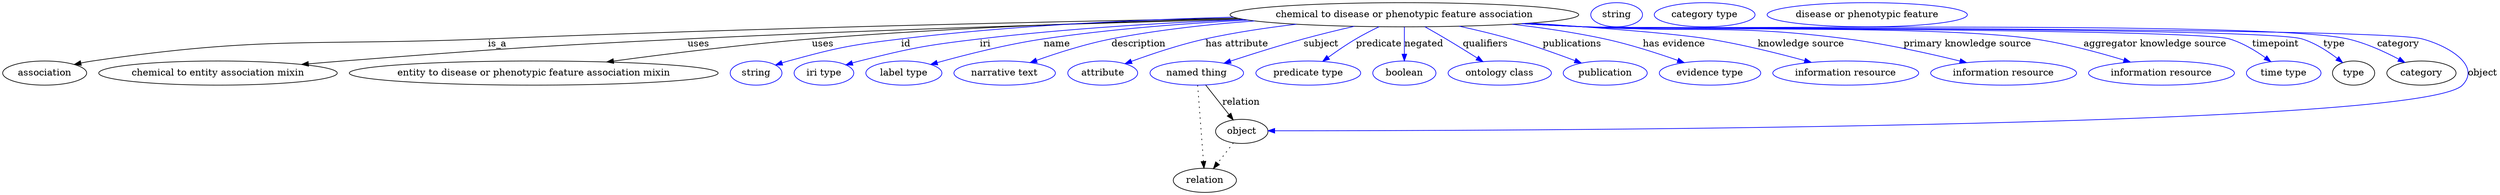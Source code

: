 digraph {
	graph [bb="0,0,3710.4,283"];
	node [label="\N"];
	"chemical to disease or phenotypic feature association"	[height=0.5,
		label="chemical to disease or phenotypic feature association",
		pos="2085.4,265",
		width=7.2035];
	association	[height=0.5,
		pos="62.394,178",
		width=1.7332];
	"chemical to disease or phenotypic feature association" -> association	[label=is_a,
		lp="737.39,221.5",
		pos="e,106.71,190.75 1836.8,259.87 1563.7,254.81 1112.2,244.88 723.39,229 461.42,218.3 393.87,233.6 134.39,196 128.61,195.16 122.61,194.09 \
116.65,192.88"];
	"chemical to entity association mixin"	[height=0.5,
		pos="320.39,178",
		width=4.9287];
	"chemical to disease or phenotypic feature association" -> "chemical to entity association mixin"	[label=uses,
		lp="1035.9,221.5",
		pos="e,445.34,190.82 1844.8,258.27 1628.7,252.6 1302.7,242.78 1019.4,229 791.64,217.92 734.74,213.66 507.39,196 490.62,194.7 473,193.23 \
455.57,191.71"];
	"entity to disease or phenotypic feature association mixin"	[height=0.5,
		pos="790.39,178",
		width=7.6188];
	"chemical to disease or phenotypic feature association" -> "entity to disease or phenotypic feature association mixin"	[label=uses,
		lp="1220.9,221.5",
		pos="e,899.11,194.56 1838.2,259.5 1661.5,254.98 1418,246.11 1204.4,229 1104.5,221 991.67,207.04 909.04,195.9"];
	id	[color=blue,
		height=0.5,
		label=string,
		pos="1121.4,178",
		width=1.0652];
	"chemical to disease or phenotypic feature association" -> id	[color=blue,
		label=id,
		lp="1344.4,221.5",
		pos="e,1150.1,189.94 1831,261.37 1685.9,257.56 1501,248.78 1337.4,229 1261.9,219.86 1242.8,216.09 1169.4,196 1166.2,195.14 1163,194.17 \
1159.7,193.14",
		style=solid];
	iri	[color=blue,
		height=0.5,
		label="iri type",
		pos="1222.4,178",
		width=1.2277];
	"chemical to disease or phenotypic feature association" -> iri	[color=blue,
		label=iri,
		lp="1462.4,221.5",
		pos="e,1255,190.18 1846.9,257.91 1728.6,253.08 1583.6,244.43 1454.4,229 1374.1,219.41 1353.8,215.73 1275.4,196 1272,195.14 1268.4,194.17 \
1264.9,193.16",
		style=solid];
	name	[color=blue,
		height=0.5,
		label="label type",
		pos="1341.4,178",
		width=1.5707];
	"chemical to disease or phenotypic feature association" -> name	[color=blue,
		label=name,
		lp="1568.4,221.5",
		pos="e,1381.4,190.93 1851.9,257.16 1757.3,252.22 1647.3,243.69 1548.4,229 1494,220.92 1432.9,205.35 1391.3,193.72",
		style=solid];
	description	[color=blue,
		height=0.5,
		label="narrative text",
		pos="1491.4,178",
		width=2.0943];
	"chemical to disease or phenotypic feature association" -> description	[color=blue,
		label=description,
		lp="1689.9,221.5",
		pos="e,1529.4,193.7 1862,255.81 1793.3,250.69 1717.9,242.4 1649.4,229 1611.6,221.59 1570,208.24 1539.1,197.2",
		style=solid];
	"has attribute"	[color=blue,
		height=0.5,
		label=attribute,
		pos="1636.4,178",
		width=1.4443];
	"chemical to disease or phenotypic feature association" -> "has attribute"	[color=blue,
		label="has attribute",
		lp="1836.4,221.5",
		pos="e,1669.6,191.97 1924.7,250.86 1880.5,245.66 1832.9,238.57 1789.4,229 1751.3,220.62 1709.4,206.54 1679,195.45",
		style=solid];
	subject	[color=blue,
		height=0.5,
		label="named thing",
		pos="1776.4,178",
		width=1.9318];
	"chemical to disease or phenotypic feature association" -> subject	[color=blue,
		label=subject,
		lp="1961.4,221.5",
		pos="e,1817,192.7 2010.7,247.75 1986.6,242.18 1959.8,235.67 1935.4,229 1898.7,218.98 1857.9,206.08 1826.7,195.9",
		style=solid];
	predicate	[color=blue,
		height=0.5,
		label="predicate type",
		pos="1942.4,178",
		width=2.1665];
	"chemical to disease or phenotypic feature association" -> predicate	[color=blue,
		label=predicate,
		lp="2047.4,221.5",
		pos="e,1963.9,195.48 2047.8,247.13 2036.5,241.71 2024.3,235.43 2013.4,229 1999.4,220.72 1984.5,210.52 1972.1,201.5",
		style=solid];
	negated	[color=blue,
		height=0.5,
		label=boolean,
		pos="2085.4,178",
		width=1.2999];
	"chemical to disease or phenotypic feature association" -> negated	[color=blue,
		label=negated,
		lp="2114.4,221.5",
		pos="e,2085.4,196.18 2085.4,246.8 2085.4,235.16 2085.4,219.55 2085.4,206.24",
		style=solid];
	qualifiers	[color=blue,
		height=0.5,
		label="ontology class",
		pos="2226.4,178",
		width=2.1304];
	"chemical to disease or phenotypic feature association" -> qualifiers	[color=blue,
		label=qualifiers,
		lp="2205.9,221.5",
		pos="e,2201.7,195.09 2116.2,247.04 2126.2,241.4 2137.3,235.03 2147.4,229 2162.5,219.98 2178.9,209.64 2192.9,200.72",
		style=solid];
	publications	[color=blue,
		height=0.5,
		label=publication,
		pos="2383.4,178",
		width=1.7332];
	"chemical to disease or phenotypic feature association" -> publications	[color=blue,
		label=publications,
		lp="2334.4,221.5",
		pos="e,2348.1,192.98 2167.5,247.86 2192.1,242.48 2219,236.04 2243.4,229 2275.6,219.71 2311.3,206.96 2338.5,196.66",
		style=solid];
	"has evidence"	[color=blue,
		height=0.5,
		label="evidence type",
		pos="2539.4,178",
		width=2.0943];
	"chemical to disease or phenotypic feature association" -> "has evidence"	[color=blue,
		label="has evidence",
		lp="2485.9,221.5",
		pos="e,2500.9,193.53 2245.5,250.81 2290.1,245.6 2338.4,238.51 2382.4,229 2419.6,220.96 2460.6,207.76 2491.3,196.95",
		style=solid];
	"knowledge source"	[color=blue,
		height=0.5,
		label="information resource",
		pos="2741.4,178",
		width=3.015];
	"chemical to disease or phenotypic feature association" -> "knowledge source"	[color=blue,
		label="knowledge source",
		lp="2674.9,221.5",
		pos="e,2690,193.97 2272.5,252.52 2373.1,245.74 2486.6,236.96 2536.4,229 2585.4,221.18 2639.8,207.66 2680.3,196.64",
		style=solid];
	"primary knowledge source"	[color=blue,
		height=0.5,
		label="information resource",
		pos="2976.4,178",
		width=3.015];
	"chemical to disease or phenotypic feature association" -> "primary knowledge source"	[color=blue,
		label="primary knowledge source",
		lp="2922.4,221.5",
		pos="e,2921.3,193.52 2267,252.11 2296.2,250.31 2326.1,248.55 2354.4,247 2527.2,237.54 2571.8,251.23 2743.4,229 2800.7,221.57 2864.9,207.36 \
2911.4,195.97",
		style=solid];
	"aggregator knowledge source"	[color=blue,
		height=0.5,
		label="information resource",
		pos="3211.4,178",
		width=3.015];
	"chemical to disease or phenotypic feature association" -> "aggregator knowledge source"	[color=blue,
		label="aggregator knowledge source",
		lp="3201.9,221.5",
		pos="e,3165.2,194.37 2263,251.87 2293.4,250.04 2324.8,248.33 2354.4,247 2502.5,240.32 2874.6,250.01 3021.4,229 3067.3,222.43 3118,208.76 \
3155.4,197.36",
		style=solid];
	timepoint	[color=blue,
		height=0.5,
		label="time type",
		pos="3393.4,178",
		width=1.5346];
	"chemical to disease or phenotypic feature association" -> timepoint	[color=blue,
		label=timepoint,
		lp="3381.4,221.5",
		pos="e,3374.2,194.99 2261.5,251.75 2292.4,249.91 2324.4,248.23 2354.4,247 2407.6,244.82 3261.3,244.01 3312.4,229 3331.7,223.31 3351.1,\
211.68 3366,201.07",
		style=solid];
	type	[height=0.5,
		pos="3497.4,178",
		width=0.86659];
	"chemical to disease or phenotypic feature association" -> type	[color=blue,
		label=type,
		lp="3468.4,221.5",
		pos="e,3481.1,193.55 2261.1,251.72 2292.2,249.88 2324.2,248.21 2354.4,247 2413.6,244.63 3363.7,246.3 3420.4,229 3439.8,223.08 3458.9,\
210.72 3473.2,199.77",
		style=solid];
	category	[height=0.5,
		pos="3598.4,178",
		width=1.4263];
	"chemical to disease or phenotypic feature association" -> category	[color=blue,
		label=category,
		lp="3563.9,221.5",
		pos="e,3573.7,193.83 2260.8,251.72 2291.9,249.87 2324.1,248.2 2354.4,247 2480.3,242.02 3365.5,256.65 3488.4,229 3515.3,222.94 3543.6,\
209.91 3564.8,198.67",
		style=solid];
	object	[height=0.5,
		pos="1843.4,91",
		width=1.0832];
	"chemical to disease or phenotypic feature association" -> object	[color=blue,
		label=object,
		lp="3688.4,178",
		pos="e,1882.8,91.947 2260.4,251.7 2291.7,249.86 2324,248.18 2354.4,247 2423.5,244.32 3532.6,246.93 3599.4,229 3638.4,218.54 3686.4,189.06 \
3658.4,160 3595.4,94.628 2177.1,91.842 1892.8,91.942",
		style=solid];
	subject -> object	[label=relation,
		lp="1842.4,134.5",
		pos="e,1830.6,108.18 1789.6,160.21 1799.5,147.71 1813.1,130.45 1824.1,116.43"];
	relation	[height=0.5,
		pos="1788.4,18",
		width=1.2999];
	subject -> relation	[pos="e,1787.1,36.188 1777.7,159.79 1779.8,132.48 1783.8,78.994 1786.3,46.38",
		style=dotted];
	association_type	[color=blue,
		height=0.5,
		label=string,
		pos="2401.4,265",
		width=1.0652];
	association_category	[color=blue,
		height=0.5,
		label="category type",
		pos="2532.4,265",
		width=2.0762];
	object -> relation	[pos="e,1801.2,35.54 1830.9,73.889 1824,64.939 1815.2,53.617 1807.4,43.584",
		style=dotted];
	"chemical to disease or phenotypic feature association_object"	[color=blue,
		height=0.5,
		label="disease or phenotypic feature",
		pos="2774.4,265",
		width=4.1344];
}
